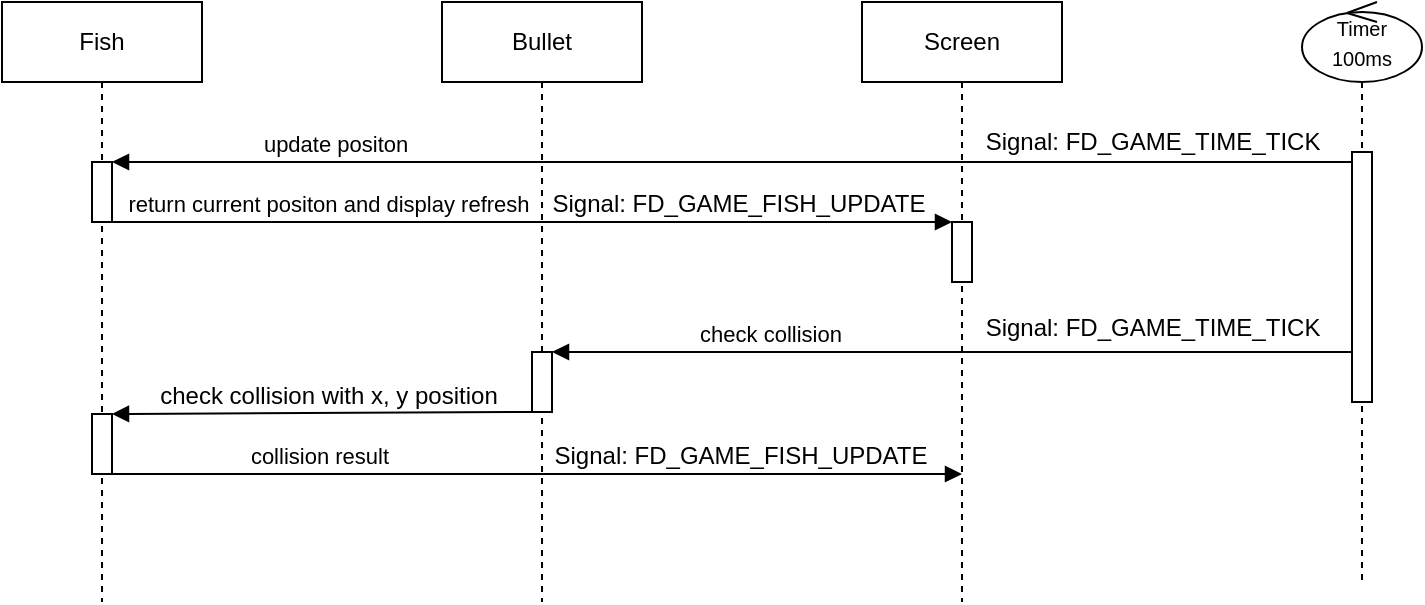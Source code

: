 <mxfile version="22.1.11" type="github">
  <diagram name="Page-1" id="2YBvvXClWsGukQMizWep">
    <mxGraphModel dx="778" dy="434" grid="1" gridSize="10" guides="1" tooltips="1" connect="1" arrows="1" fold="1" page="1" pageScale="1" pageWidth="827" pageHeight="1169" math="0" shadow="0">
      <root>
        <mxCell id="0" />
        <mxCell id="1" parent="0" />
        <mxCell id="aM9ryv3xv72pqoxQDRHE-5" value="Screen&lt;br&gt;" style="shape=umlLifeline;perimeter=lifelinePerimeter;whiteSpace=wrap;html=1;container=0;dropTarget=0;collapsible=0;recursiveResize=0;outlineConnect=0;portConstraint=eastwest;newEdgeStyle={&quot;edgeStyle&quot;:&quot;elbowEdgeStyle&quot;,&quot;elbow&quot;:&quot;vertical&quot;,&quot;curved&quot;:0,&quot;rounded&quot;:0};" parent="1" vertex="1">
          <mxGeometry x="480" y="70" width="100" height="300" as="geometry" />
        </mxCell>
        <mxCell id="aM9ryv3xv72pqoxQDRHE-6" value="" style="html=1;points=[];perimeter=orthogonalPerimeter;outlineConnect=0;targetShapes=umlLifeline;portConstraint=eastwest;newEdgeStyle={&quot;edgeStyle&quot;:&quot;elbowEdgeStyle&quot;,&quot;elbow&quot;:&quot;vertical&quot;,&quot;curved&quot;:0,&quot;rounded&quot;:0};" parent="aM9ryv3xv72pqoxQDRHE-5" vertex="1">
          <mxGeometry x="45" y="110" width="10" height="30" as="geometry" />
        </mxCell>
        <mxCell id="JWCl1nF0pfPk-IVI1IQV-1" value="Fish" style="shape=umlLifeline;perimeter=lifelinePerimeter;whiteSpace=wrap;html=1;container=0;dropTarget=0;collapsible=0;recursiveResize=0;outlineConnect=0;portConstraint=eastwest;newEdgeStyle={&quot;edgeStyle&quot;:&quot;elbowEdgeStyle&quot;,&quot;elbow&quot;:&quot;vertical&quot;,&quot;curved&quot;:0,&quot;rounded&quot;:0};" vertex="1" parent="1">
          <mxGeometry x="50" y="70" width="100" height="300" as="geometry" />
        </mxCell>
        <mxCell id="JWCl1nF0pfPk-IVI1IQV-27" value="" style="html=1;points=[];perimeter=orthogonalPerimeter;outlineConnect=0;targetShapes=umlLifeline;portConstraint=eastwest;newEdgeStyle={&quot;edgeStyle&quot;:&quot;elbowEdgeStyle&quot;,&quot;elbow&quot;:&quot;vertical&quot;,&quot;curved&quot;:0,&quot;rounded&quot;:0};" vertex="1" parent="JWCl1nF0pfPk-IVI1IQV-1">
          <mxGeometry x="45" y="80" width="10" height="30" as="geometry" />
        </mxCell>
        <mxCell id="JWCl1nF0pfPk-IVI1IQV-28" value="" style="html=1;points=[];perimeter=orthogonalPerimeter;outlineConnect=0;targetShapes=umlLifeline;portConstraint=eastwest;newEdgeStyle={&quot;edgeStyle&quot;:&quot;elbowEdgeStyle&quot;,&quot;elbow&quot;:&quot;vertical&quot;,&quot;curved&quot;:0,&quot;rounded&quot;:0};" vertex="1" parent="JWCl1nF0pfPk-IVI1IQV-1">
          <mxGeometry x="45" y="206" width="10" height="30" as="geometry" />
        </mxCell>
        <mxCell id="JWCl1nF0pfPk-IVI1IQV-12" value="&lt;font style=&quot;font-size: 10px;&quot;&gt;Timer&lt;br&gt;100ms&lt;/font&gt;" style="shape=umlLifeline;perimeter=lifelinePerimeter;whiteSpace=wrap;html=1;container=1;dropTarget=0;collapsible=0;recursiveResize=0;outlineConnect=0;portConstraint=eastwest;newEdgeStyle={&quot;curved&quot;:0,&quot;rounded&quot;:0};participant=umlControl;" vertex="1" parent="1">
          <mxGeometry x="700" y="70" width="60" height="290" as="geometry" />
        </mxCell>
        <mxCell id="JWCl1nF0pfPk-IVI1IQV-23" value="" style="html=1;points=[[0,0,0,0,5],[0,1,0,0,-5],[1,0,0,0,5],[1,1,0,0,-5]];perimeter=orthogonalPerimeter;outlineConnect=0;targetShapes=umlLifeline;portConstraint=eastwest;newEdgeStyle={&quot;curved&quot;:0,&quot;rounded&quot;:0};" vertex="1" parent="JWCl1nF0pfPk-IVI1IQV-12">
          <mxGeometry x="25" y="75" width="10" height="125" as="geometry" />
        </mxCell>
        <mxCell id="JWCl1nF0pfPk-IVI1IQV-16" value="Bullet" style="shape=umlLifeline;perimeter=lifelinePerimeter;whiteSpace=wrap;html=1;container=0;dropTarget=0;collapsible=0;recursiveResize=0;outlineConnect=0;portConstraint=eastwest;newEdgeStyle={&quot;edgeStyle&quot;:&quot;elbowEdgeStyle&quot;,&quot;elbow&quot;:&quot;vertical&quot;,&quot;curved&quot;:0,&quot;rounded&quot;:0};" vertex="1" parent="1">
          <mxGeometry x="270" y="70" width="100" height="300" as="geometry" />
        </mxCell>
        <mxCell id="JWCl1nF0pfPk-IVI1IQV-17" value="" style="html=1;points=[];perimeter=orthogonalPerimeter;outlineConnect=0;targetShapes=umlLifeline;portConstraint=eastwest;newEdgeStyle={&quot;edgeStyle&quot;:&quot;elbowEdgeStyle&quot;,&quot;elbow&quot;:&quot;vertical&quot;,&quot;curved&quot;:0,&quot;rounded&quot;:0};" vertex="1" parent="JWCl1nF0pfPk-IVI1IQV-16">
          <mxGeometry x="45" y="175" width="10" height="30" as="geometry" />
        </mxCell>
        <mxCell id="JWCl1nF0pfPk-IVI1IQV-18" value="&amp;nbsp;update positon" style="html=1;verticalAlign=bottom;endArrow=block;curved=0;rounded=0;" edge="1" parent="1" source="JWCl1nF0pfPk-IVI1IQV-23">
          <mxGeometry x="0.646" width="80" relative="1" as="geometry">
            <mxPoint x="705" y="150" as="sourcePoint" />
            <mxPoint x="105" y="150" as="targetPoint" />
            <mxPoint as="offset" />
          </mxGeometry>
        </mxCell>
        <mxCell id="JWCl1nF0pfPk-IVI1IQV-20" value="return current positon and display refresh" style="html=1;verticalAlign=bottom;endArrow=block;curved=0;rounded=0;" edge="1" parent="1" target="aM9ryv3xv72pqoxQDRHE-6">
          <mxGeometry x="-0.485" width="80" relative="1" as="geometry">
            <mxPoint x="105" y="180" as="sourcePoint" />
            <mxPoint x="516.5" y="180" as="targetPoint" />
            <mxPoint as="offset" />
          </mxGeometry>
        </mxCell>
        <mxCell id="JWCl1nF0pfPk-IVI1IQV-24" value="check collision" style="html=1;verticalAlign=bottom;endArrow=block;curved=0;rounded=0;" edge="1" parent="1" source="JWCl1nF0pfPk-IVI1IQV-23" target="JWCl1nF0pfPk-IVI1IQV-17">
          <mxGeometry x="0.456" width="80" relative="1" as="geometry">
            <mxPoint x="576" y="245" as="sourcePoint" />
            <mxPoint x="330" y="245" as="targetPoint" />
            <mxPoint as="offset" />
          </mxGeometry>
        </mxCell>
        <mxCell id="JWCl1nF0pfPk-IVI1IQV-25" value="" style="html=1;verticalAlign=bottom;endArrow=block;curved=0;rounded=0;" edge="1" parent="1" source="JWCl1nF0pfPk-IVI1IQV-17" target="JWCl1nF0pfPk-IVI1IQV-28">
          <mxGeometry width="80" relative="1" as="geometry">
            <mxPoint x="275" y="275" as="sourcePoint" />
            <mxPoint x="185" y="275" as="targetPoint" />
          </mxGeometry>
        </mxCell>
        <mxCell id="JWCl1nF0pfPk-IVI1IQV-29" value="&lt;span style=&quot;font-weight: normal;&quot;&gt;Signal:&amp;nbsp;FD_GAME_TIME_TICK&lt;/span&gt;" style="text;align=center;fontStyle=1;verticalAlign=middle;spacingLeft=3;spacingRight=3;strokeColor=none;rotatable=0;points=[[0,0.5],[1,0.5]];portConstraint=eastwest;html=1;" vertex="1" parent="1">
          <mxGeometry x="530" y="127" width="190" height="26" as="geometry" />
        </mxCell>
        <mxCell id="JWCl1nF0pfPk-IVI1IQV-30" value="&lt;span style=&quot;font-weight: normal;&quot;&gt;Signal:&amp;nbsp;FD_GAME_TIME_TICK&lt;/span&gt;" style="text;align=center;fontStyle=1;verticalAlign=middle;spacingLeft=3;spacingRight=3;strokeColor=none;rotatable=0;points=[[0,0.5],[1,0.5]];portConstraint=eastwest;html=1;" vertex="1" parent="1">
          <mxGeometry x="530" y="220" width="190" height="26" as="geometry" />
        </mxCell>
        <mxCell id="JWCl1nF0pfPk-IVI1IQV-31" value="&lt;span style=&quot;font-weight: normal;&quot;&gt;Signal:&amp;nbsp;FD_GAME_FISH_UPDATE&lt;/span&gt;" style="text;align=center;fontStyle=1;verticalAlign=middle;spacingLeft=3;spacingRight=3;strokeColor=none;rotatable=0;points=[[0,0.5],[1,0.5]];portConstraint=eastwest;html=1;" vertex="1" parent="1">
          <mxGeometry x="323" y="158" width="190" height="26" as="geometry" />
        </mxCell>
        <mxCell id="JWCl1nF0pfPk-IVI1IQV-32" value="&lt;span style=&quot;font-weight: 400;&quot;&gt;check collision with x, y position&lt;/span&gt;" style="text;align=center;fontStyle=1;verticalAlign=middle;spacingLeft=3;spacingRight=3;strokeColor=none;rotatable=0;points=[[0,0.5],[1,0.5]];portConstraint=eastwest;html=1;" vertex="1" parent="1">
          <mxGeometry x="118" y="254" width="190" height="26" as="geometry" />
        </mxCell>
        <mxCell id="JWCl1nF0pfPk-IVI1IQV-33" value="collision result&amp;nbsp;" style="html=1;verticalAlign=bottom;endArrow=block;curved=0;rounded=0;" edge="1" parent="1">
          <mxGeometry x="-0.508" width="80" relative="1" as="geometry">
            <mxPoint x="105.5" y="306" as="sourcePoint" />
            <mxPoint x="530" y="306" as="targetPoint" />
            <mxPoint as="offset" />
          </mxGeometry>
        </mxCell>
        <mxCell id="JWCl1nF0pfPk-IVI1IQV-34" value="&lt;span style=&quot;font-weight: normal;&quot;&gt;Signal:&amp;nbsp;FD_GAME_FISH_UPDATE&lt;/span&gt;" style="text;align=center;fontStyle=1;verticalAlign=middle;spacingLeft=3;spacingRight=3;strokeColor=none;rotatable=0;points=[[0,0.5],[1,0.5]];portConstraint=eastwest;html=1;" vertex="1" parent="1">
          <mxGeometry x="324" y="284" width="190" height="26" as="geometry" />
        </mxCell>
      </root>
    </mxGraphModel>
  </diagram>
</mxfile>
